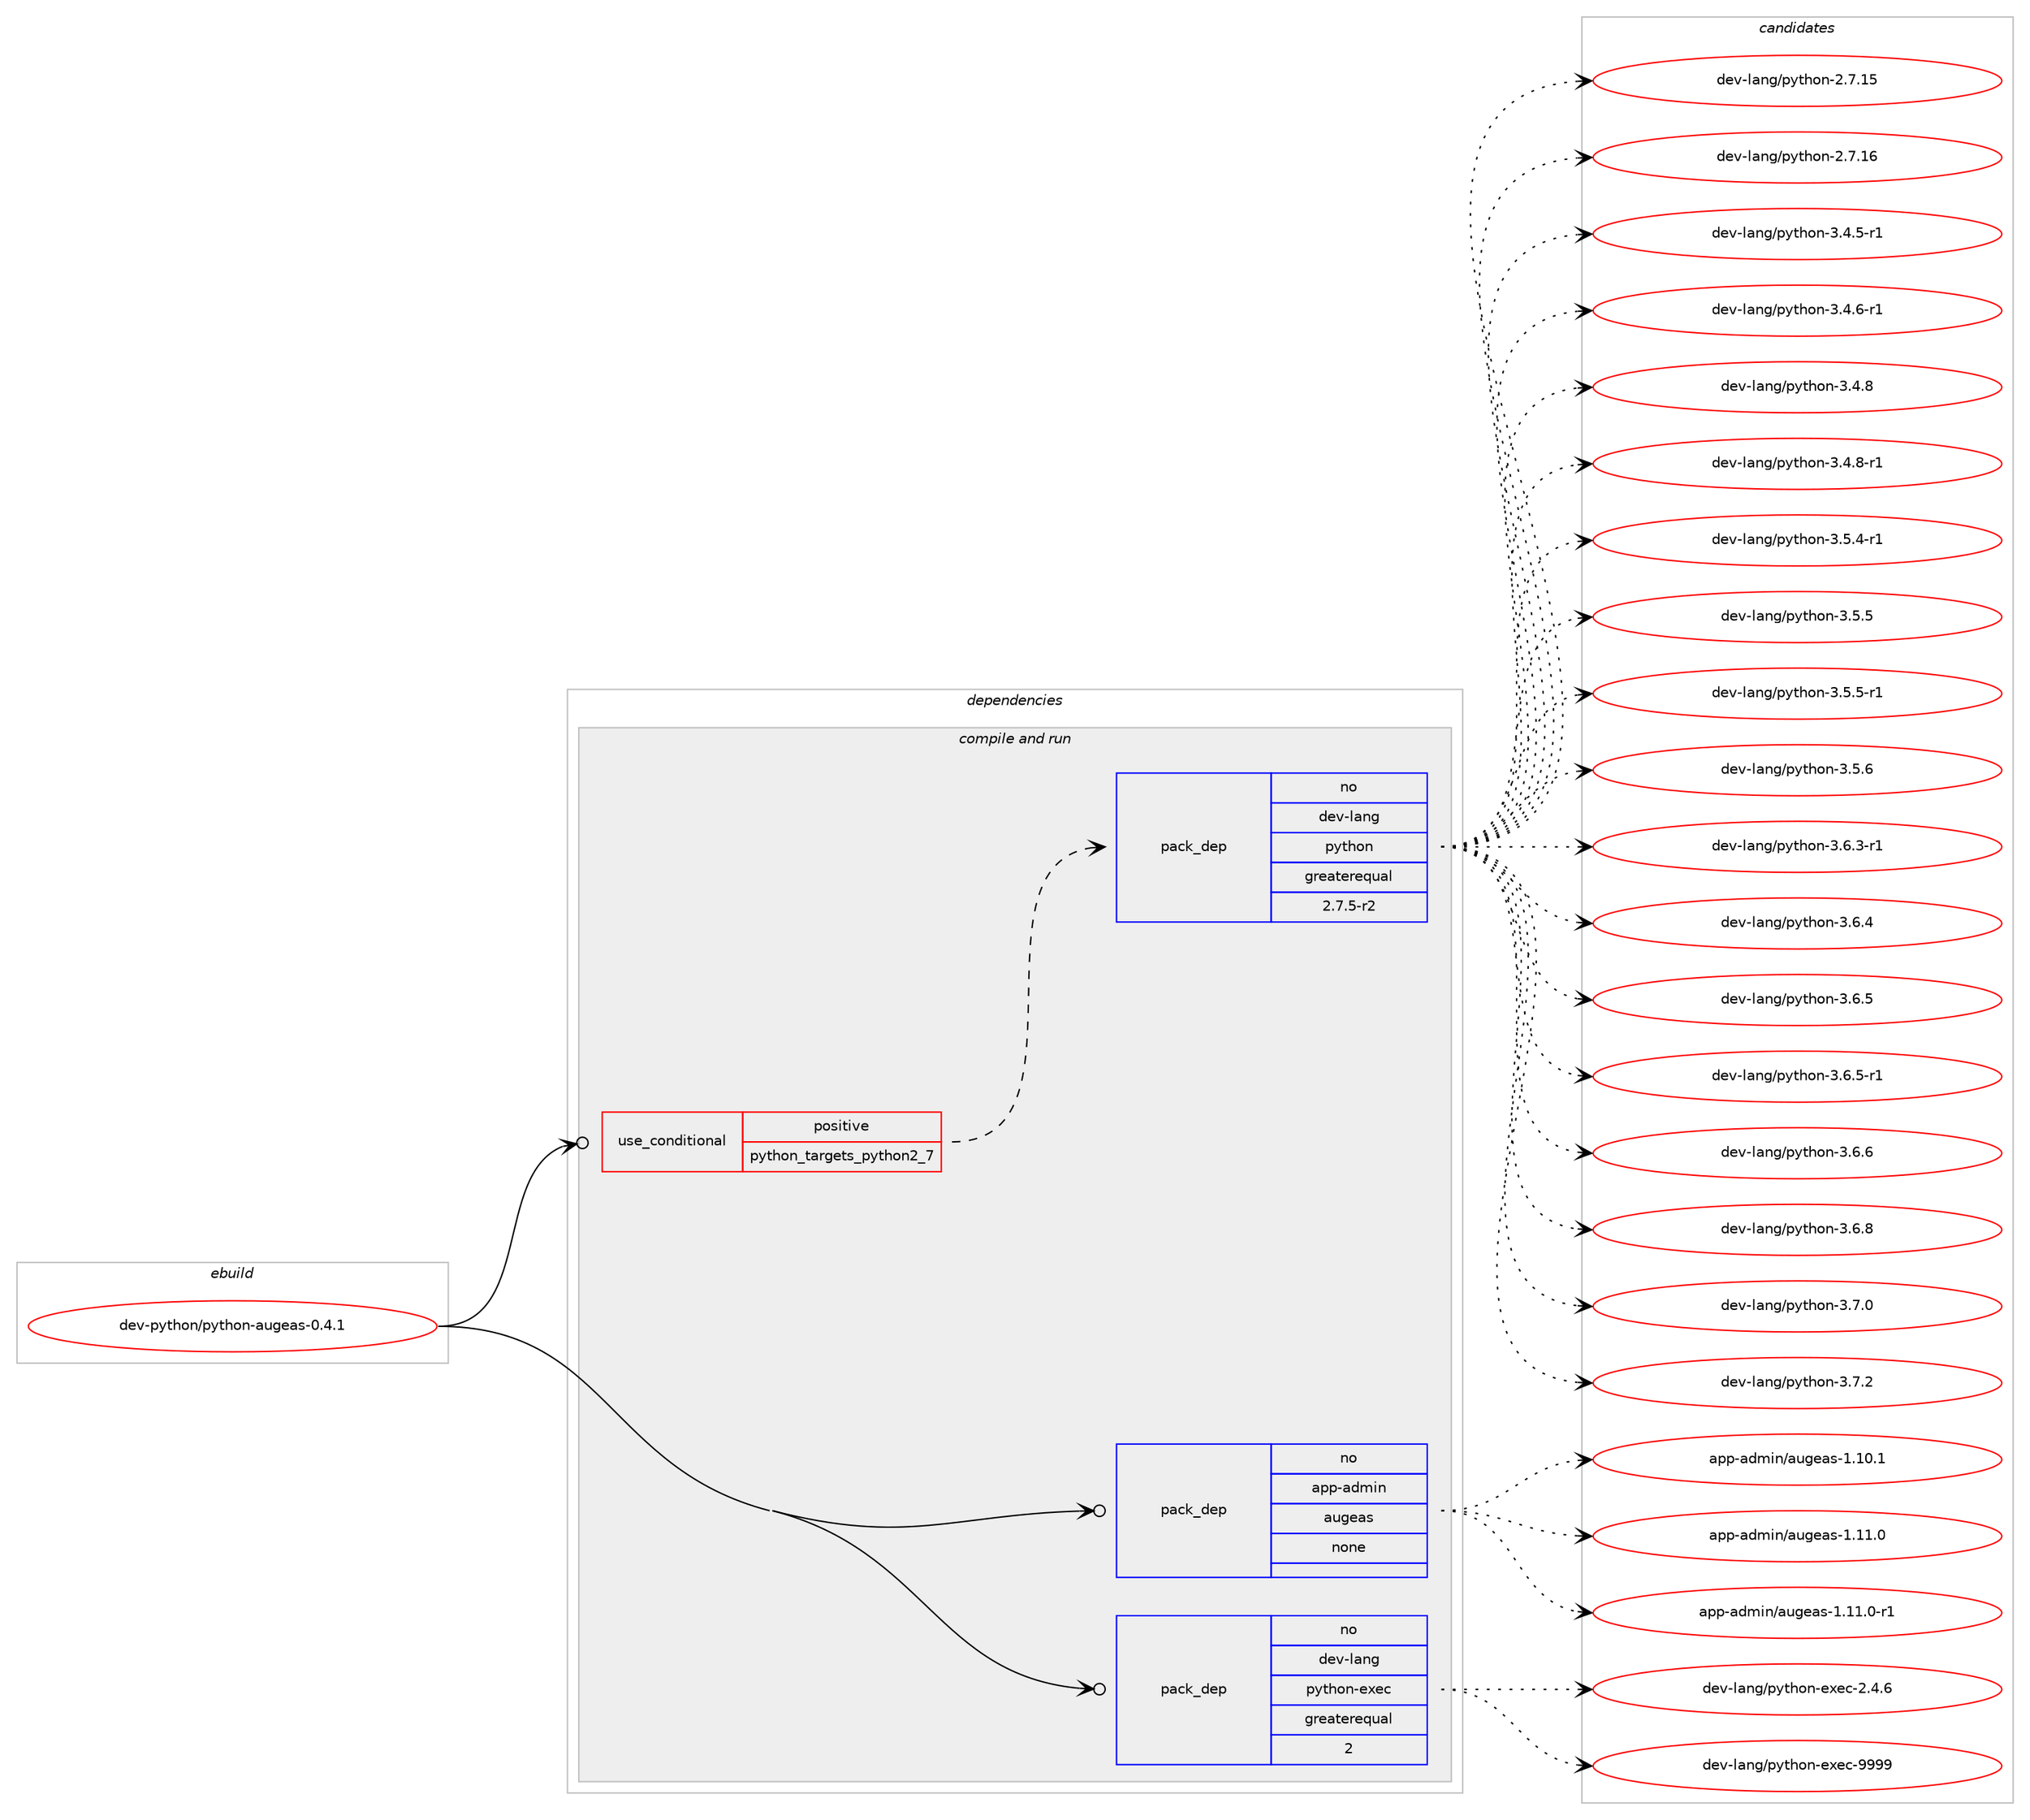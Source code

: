 digraph prolog {

# *************
# Graph options
# *************

newrank=true;
concentrate=true;
compound=true;
graph [rankdir=LR,fontname=Helvetica,fontsize=10,ranksep=1.5];#, ranksep=2.5, nodesep=0.2];
edge  [arrowhead=vee];
node  [fontname=Helvetica,fontsize=10];

# **********
# The ebuild
# **********

subgraph cluster_leftcol {
color=gray;
rank=same;
label=<<i>ebuild</i>>;
id [label="dev-python/python-augeas-0.4.1", color=red, width=4, href="../dev-python/python-augeas-0.4.1.svg"];
}

# ****************
# The dependencies
# ****************

subgraph cluster_midcol {
color=gray;
label=<<i>dependencies</i>>;
subgraph cluster_compile {
fillcolor="#eeeeee";
style=filled;
label=<<i>compile</i>>;
}
subgraph cluster_compileandrun {
fillcolor="#eeeeee";
style=filled;
label=<<i>compile and run</i>>;
subgraph cond382374 {
dependency1433998 [label=<<TABLE BORDER="0" CELLBORDER="1" CELLSPACING="0" CELLPADDING="4"><TR><TD ROWSPAN="3" CELLPADDING="10">use_conditional</TD></TR><TR><TD>positive</TD></TR><TR><TD>python_targets_python2_7</TD></TR></TABLE>>, shape=none, color=red];
subgraph pack1028275 {
dependency1433999 [label=<<TABLE BORDER="0" CELLBORDER="1" CELLSPACING="0" CELLPADDING="4" WIDTH="220"><TR><TD ROWSPAN="6" CELLPADDING="30">pack_dep</TD></TR><TR><TD WIDTH="110">no</TD></TR><TR><TD>dev-lang</TD></TR><TR><TD>python</TD></TR><TR><TD>greaterequal</TD></TR><TR><TD>2.7.5-r2</TD></TR></TABLE>>, shape=none, color=blue];
}
dependency1433998:e -> dependency1433999:w [weight=20,style="dashed",arrowhead="vee"];
}
id:e -> dependency1433998:w [weight=20,style="solid",arrowhead="odotvee"];
subgraph pack1028276 {
dependency1434000 [label=<<TABLE BORDER="0" CELLBORDER="1" CELLSPACING="0" CELLPADDING="4" WIDTH="220"><TR><TD ROWSPAN="6" CELLPADDING="30">pack_dep</TD></TR><TR><TD WIDTH="110">no</TD></TR><TR><TD>app-admin</TD></TR><TR><TD>augeas</TD></TR><TR><TD>none</TD></TR><TR><TD></TD></TR></TABLE>>, shape=none, color=blue];
}
id:e -> dependency1434000:w [weight=20,style="solid",arrowhead="odotvee"];
subgraph pack1028277 {
dependency1434001 [label=<<TABLE BORDER="0" CELLBORDER="1" CELLSPACING="0" CELLPADDING="4" WIDTH="220"><TR><TD ROWSPAN="6" CELLPADDING="30">pack_dep</TD></TR><TR><TD WIDTH="110">no</TD></TR><TR><TD>dev-lang</TD></TR><TR><TD>python-exec</TD></TR><TR><TD>greaterequal</TD></TR><TR><TD>2</TD></TR></TABLE>>, shape=none, color=blue];
}
id:e -> dependency1434001:w [weight=20,style="solid",arrowhead="odotvee"];
}
subgraph cluster_run {
fillcolor="#eeeeee";
style=filled;
label=<<i>run</i>>;
}
}

# **************
# The candidates
# **************

subgraph cluster_choices {
rank=same;
color=gray;
label=<<i>candidates</i>>;

subgraph choice1028275 {
color=black;
nodesep=1;
choice10010111845108971101034711212111610411111045504655464953 [label="dev-lang/python-2.7.15", color=red, width=4,href="../dev-lang/python-2.7.15.svg"];
choice10010111845108971101034711212111610411111045504655464954 [label="dev-lang/python-2.7.16", color=red, width=4,href="../dev-lang/python-2.7.16.svg"];
choice1001011184510897110103471121211161041111104551465246534511449 [label="dev-lang/python-3.4.5-r1", color=red, width=4,href="../dev-lang/python-3.4.5-r1.svg"];
choice1001011184510897110103471121211161041111104551465246544511449 [label="dev-lang/python-3.4.6-r1", color=red, width=4,href="../dev-lang/python-3.4.6-r1.svg"];
choice100101118451089711010347112121116104111110455146524656 [label="dev-lang/python-3.4.8", color=red, width=4,href="../dev-lang/python-3.4.8.svg"];
choice1001011184510897110103471121211161041111104551465246564511449 [label="dev-lang/python-3.4.8-r1", color=red, width=4,href="../dev-lang/python-3.4.8-r1.svg"];
choice1001011184510897110103471121211161041111104551465346524511449 [label="dev-lang/python-3.5.4-r1", color=red, width=4,href="../dev-lang/python-3.5.4-r1.svg"];
choice100101118451089711010347112121116104111110455146534653 [label="dev-lang/python-3.5.5", color=red, width=4,href="../dev-lang/python-3.5.5.svg"];
choice1001011184510897110103471121211161041111104551465346534511449 [label="dev-lang/python-3.5.5-r1", color=red, width=4,href="../dev-lang/python-3.5.5-r1.svg"];
choice100101118451089711010347112121116104111110455146534654 [label="dev-lang/python-3.5.6", color=red, width=4,href="../dev-lang/python-3.5.6.svg"];
choice1001011184510897110103471121211161041111104551465446514511449 [label="dev-lang/python-3.6.3-r1", color=red, width=4,href="../dev-lang/python-3.6.3-r1.svg"];
choice100101118451089711010347112121116104111110455146544652 [label="dev-lang/python-3.6.4", color=red, width=4,href="../dev-lang/python-3.6.4.svg"];
choice100101118451089711010347112121116104111110455146544653 [label="dev-lang/python-3.6.5", color=red, width=4,href="../dev-lang/python-3.6.5.svg"];
choice1001011184510897110103471121211161041111104551465446534511449 [label="dev-lang/python-3.6.5-r1", color=red, width=4,href="../dev-lang/python-3.6.5-r1.svg"];
choice100101118451089711010347112121116104111110455146544654 [label="dev-lang/python-3.6.6", color=red, width=4,href="../dev-lang/python-3.6.6.svg"];
choice100101118451089711010347112121116104111110455146544656 [label="dev-lang/python-3.6.8", color=red, width=4,href="../dev-lang/python-3.6.8.svg"];
choice100101118451089711010347112121116104111110455146554648 [label="dev-lang/python-3.7.0", color=red, width=4,href="../dev-lang/python-3.7.0.svg"];
choice100101118451089711010347112121116104111110455146554650 [label="dev-lang/python-3.7.2", color=red, width=4,href="../dev-lang/python-3.7.2.svg"];
dependency1433999:e -> choice10010111845108971101034711212111610411111045504655464953:w [style=dotted,weight="100"];
dependency1433999:e -> choice10010111845108971101034711212111610411111045504655464954:w [style=dotted,weight="100"];
dependency1433999:e -> choice1001011184510897110103471121211161041111104551465246534511449:w [style=dotted,weight="100"];
dependency1433999:e -> choice1001011184510897110103471121211161041111104551465246544511449:w [style=dotted,weight="100"];
dependency1433999:e -> choice100101118451089711010347112121116104111110455146524656:w [style=dotted,weight="100"];
dependency1433999:e -> choice1001011184510897110103471121211161041111104551465246564511449:w [style=dotted,weight="100"];
dependency1433999:e -> choice1001011184510897110103471121211161041111104551465346524511449:w [style=dotted,weight="100"];
dependency1433999:e -> choice100101118451089711010347112121116104111110455146534653:w [style=dotted,weight="100"];
dependency1433999:e -> choice1001011184510897110103471121211161041111104551465346534511449:w [style=dotted,weight="100"];
dependency1433999:e -> choice100101118451089711010347112121116104111110455146534654:w [style=dotted,weight="100"];
dependency1433999:e -> choice1001011184510897110103471121211161041111104551465446514511449:w [style=dotted,weight="100"];
dependency1433999:e -> choice100101118451089711010347112121116104111110455146544652:w [style=dotted,weight="100"];
dependency1433999:e -> choice100101118451089711010347112121116104111110455146544653:w [style=dotted,weight="100"];
dependency1433999:e -> choice1001011184510897110103471121211161041111104551465446534511449:w [style=dotted,weight="100"];
dependency1433999:e -> choice100101118451089711010347112121116104111110455146544654:w [style=dotted,weight="100"];
dependency1433999:e -> choice100101118451089711010347112121116104111110455146544656:w [style=dotted,weight="100"];
dependency1433999:e -> choice100101118451089711010347112121116104111110455146554648:w [style=dotted,weight="100"];
dependency1433999:e -> choice100101118451089711010347112121116104111110455146554650:w [style=dotted,weight="100"];
}
subgraph choice1028276 {
color=black;
nodesep=1;
choice97112112459710010910511047971171031019711545494649484649 [label="app-admin/augeas-1.10.1", color=red, width=4,href="../app-admin/augeas-1.10.1.svg"];
choice97112112459710010910511047971171031019711545494649494648 [label="app-admin/augeas-1.11.0", color=red, width=4,href="../app-admin/augeas-1.11.0.svg"];
choice971121124597100109105110479711710310197115454946494946484511449 [label="app-admin/augeas-1.11.0-r1", color=red, width=4,href="../app-admin/augeas-1.11.0-r1.svg"];
dependency1434000:e -> choice97112112459710010910511047971171031019711545494649484649:w [style=dotted,weight="100"];
dependency1434000:e -> choice97112112459710010910511047971171031019711545494649494648:w [style=dotted,weight="100"];
dependency1434000:e -> choice971121124597100109105110479711710310197115454946494946484511449:w [style=dotted,weight="100"];
}
subgraph choice1028277 {
color=black;
nodesep=1;
choice1001011184510897110103471121211161041111104510112010199455046524654 [label="dev-lang/python-exec-2.4.6", color=red, width=4,href="../dev-lang/python-exec-2.4.6.svg"];
choice10010111845108971101034711212111610411111045101120101994557575757 [label="dev-lang/python-exec-9999", color=red, width=4,href="../dev-lang/python-exec-9999.svg"];
dependency1434001:e -> choice1001011184510897110103471121211161041111104510112010199455046524654:w [style=dotted,weight="100"];
dependency1434001:e -> choice10010111845108971101034711212111610411111045101120101994557575757:w [style=dotted,weight="100"];
}
}

}
